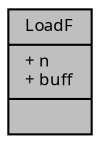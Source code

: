 digraph "LoadF"
{
  edge [fontname="Sans",fontsize="8",labelfontname="Sans",labelfontsize="8"];
  node [fontname="Sans",fontsize="8",shape=record];
  Node1 [label="{LoadF\n|+ n\l+ buff\l|}",height=0.2,width=0.4,color="black", fillcolor="grey75", style="filled", fontcolor="black"];
}
